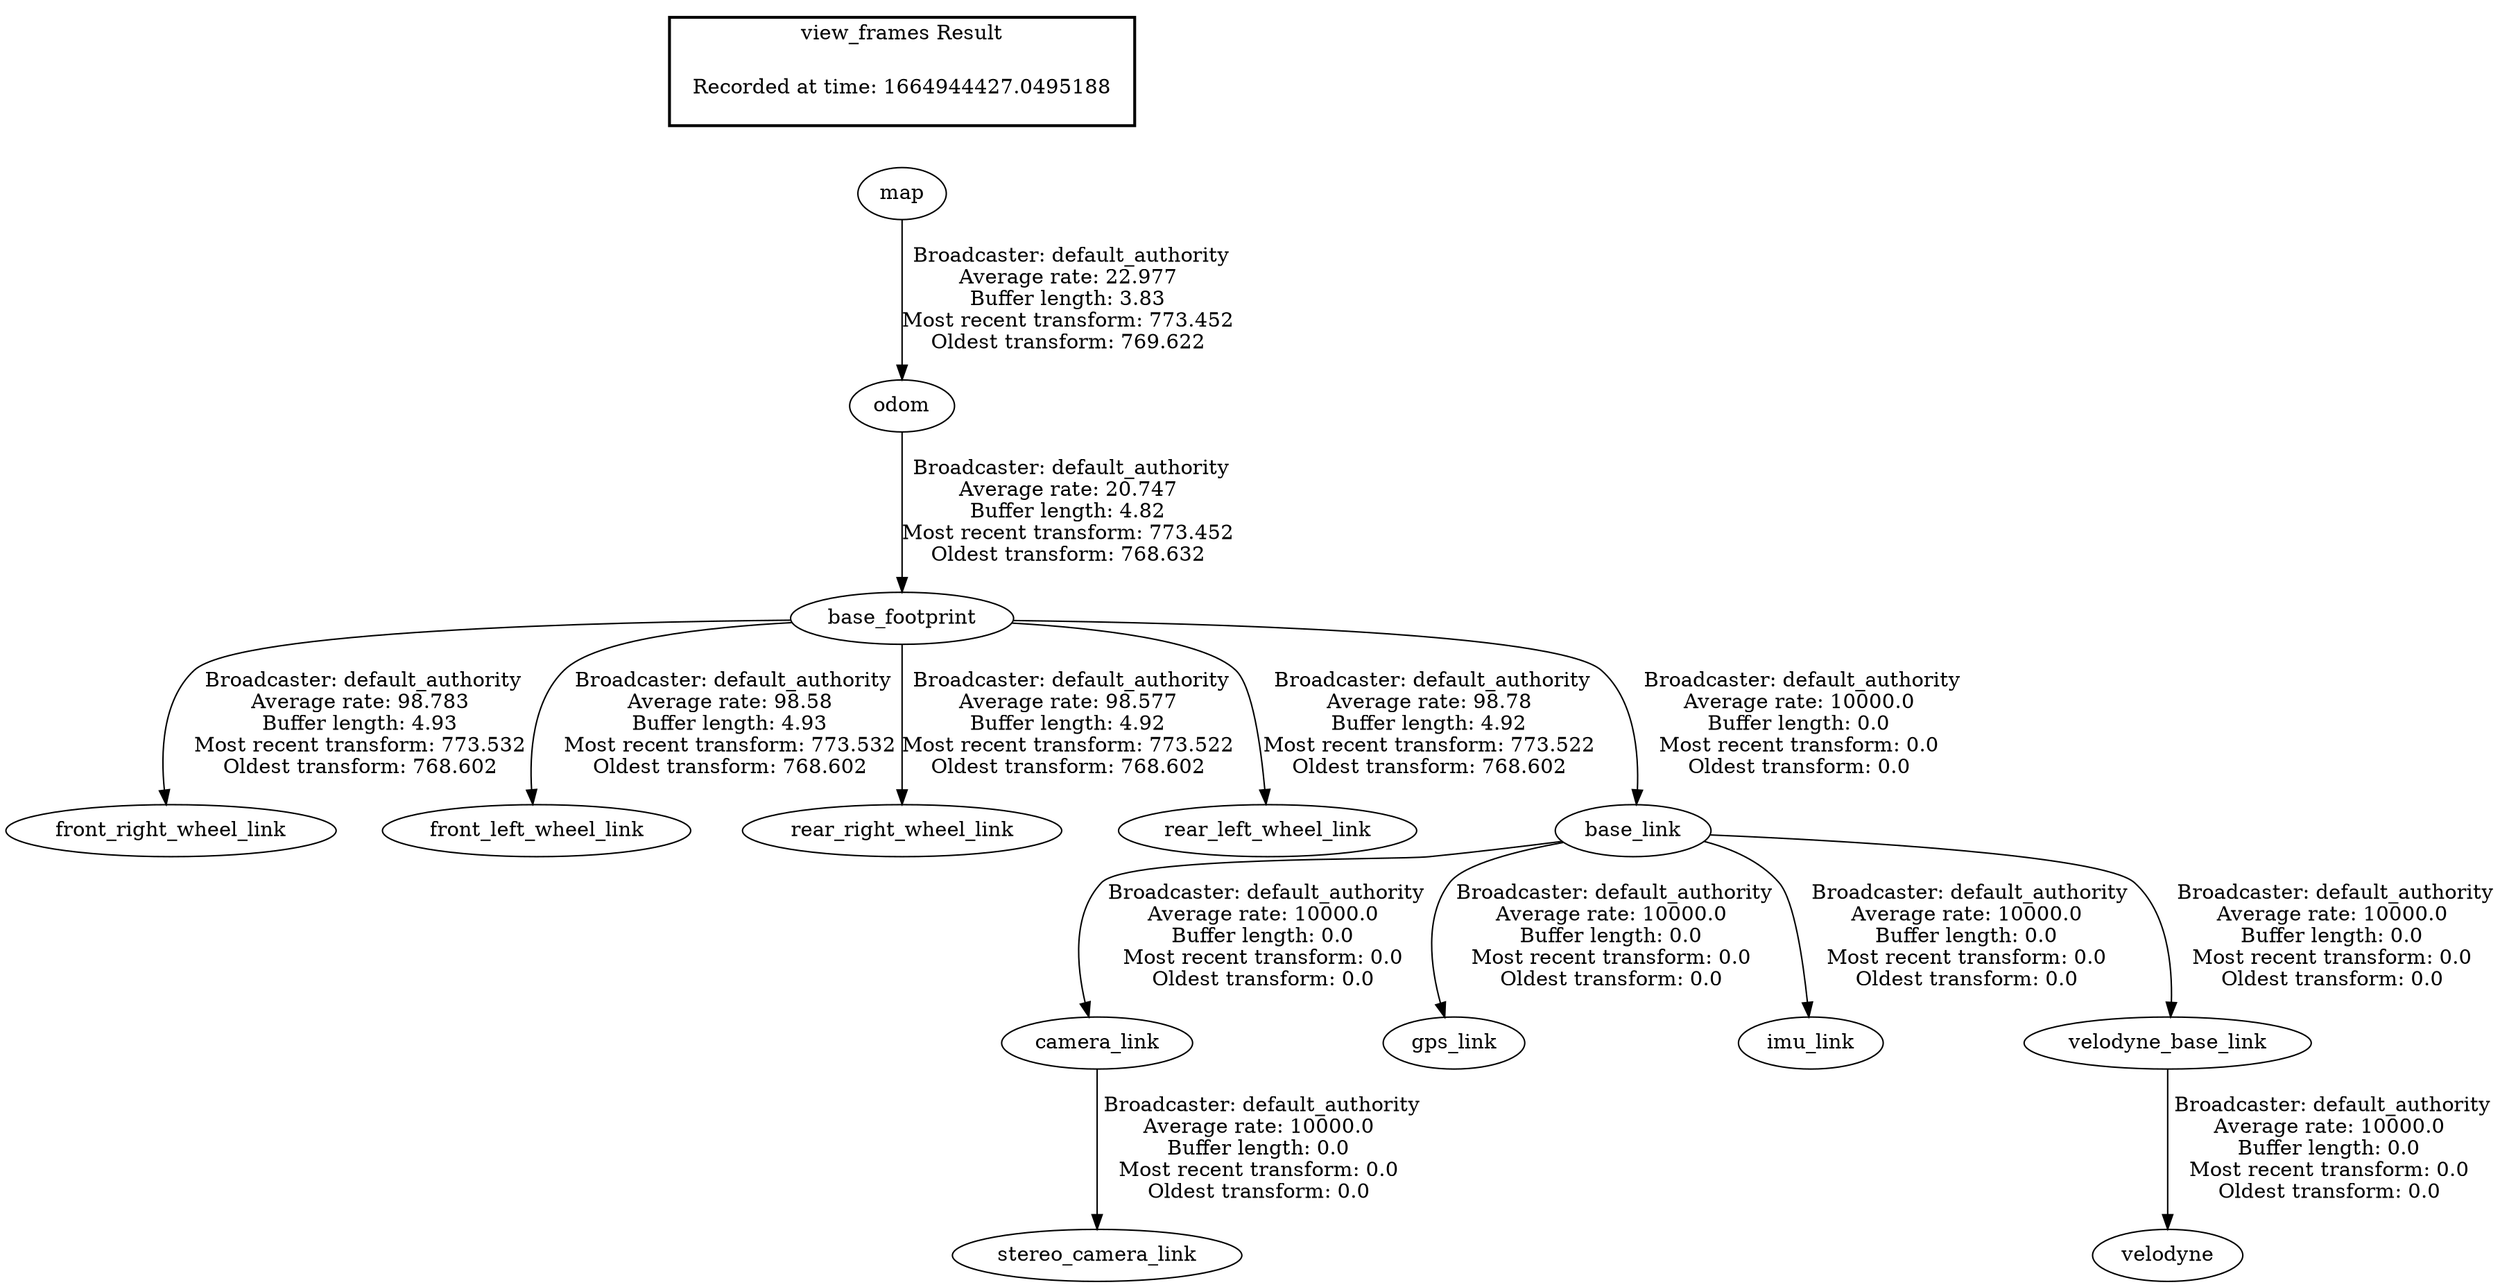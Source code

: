 digraph G {
"base_footprint" -> "front_right_wheel_link"[label=" Broadcaster: default_authority\nAverage rate: 98.783\nBuffer length: 4.93\nMost recent transform: 773.532\nOldest transform: 768.602\n"];
"odom" -> "base_footprint"[label=" Broadcaster: default_authority\nAverage rate: 20.747\nBuffer length: 4.82\nMost recent transform: 773.452\nOldest transform: 768.632\n"];
"base_footprint" -> "front_left_wheel_link"[label=" Broadcaster: default_authority\nAverage rate: 98.58\nBuffer length: 4.93\nMost recent transform: 773.532\nOldest transform: 768.602\n"];
"base_footprint" -> "rear_right_wheel_link"[label=" Broadcaster: default_authority\nAverage rate: 98.577\nBuffer length: 4.92\nMost recent transform: 773.522\nOldest transform: 768.602\n"];
"base_footprint" -> "rear_left_wheel_link"[label=" Broadcaster: default_authority\nAverage rate: 98.78\nBuffer length: 4.92\nMost recent transform: 773.522\nOldest transform: 768.602\n"];
"map" -> "odom"[label=" Broadcaster: default_authority\nAverage rate: 22.977\nBuffer length: 3.83\nMost recent transform: 773.452\nOldest transform: 769.622\n"];
"base_footprint" -> "base_link"[label=" Broadcaster: default_authority\nAverage rate: 10000.0\nBuffer length: 0.0\nMost recent transform: 0.0\nOldest transform: 0.0\n"];
"base_link" -> "camera_link"[label=" Broadcaster: default_authority\nAverage rate: 10000.0\nBuffer length: 0.0\nMost recent transform: 0.0\nOldest transform: 0.0\n"];
"base_link" -> "gps_link"[label=" Broadcaster: default_authority\nAverage rate: 10000.0\nBuffer length: 0.0\nMost recent transform: 0.0\nOldest transform: 0.0\n"];
"base_link" -> "imu_link"[label=" Broadcaster: default_authority\nAverage rate: 10000.0\nBuffer length: 0.0\nMost recent transform: 0.0\nOldest transform: 0.0\n"];
"camera_link" -> "stereo_camera_link"[label=" Broadcaster: default_authority\nAverage rate: 10000.0\nBuffer length: 0.0\nMost recent transform: 0.0\nOldest transform: 0.0\n"];
"base_link" -> "velodyne_base_link"[label=" Broadcaster: default_authority\nAverage rate: 10000.0\nBuffer length: 0.0\nMost recent transform: 0.0\nOldest transform: 0.0\n"];
"velodyne_base_link" -> "velodyne"[label=" Broadcaster: default_authority\nAverage rate: 10000.0\nBuffer length: 0.0\nMost recent transform: 0.0\nOldest transform: 0.0\n"];
edge [style=invis];
 subgraph cluster_legend { style=bold; color=black; label ="view_frames Result";
"Recorded at time: 1664944427.0495188"[ shape=plaintext ] ;
}->"map";
}